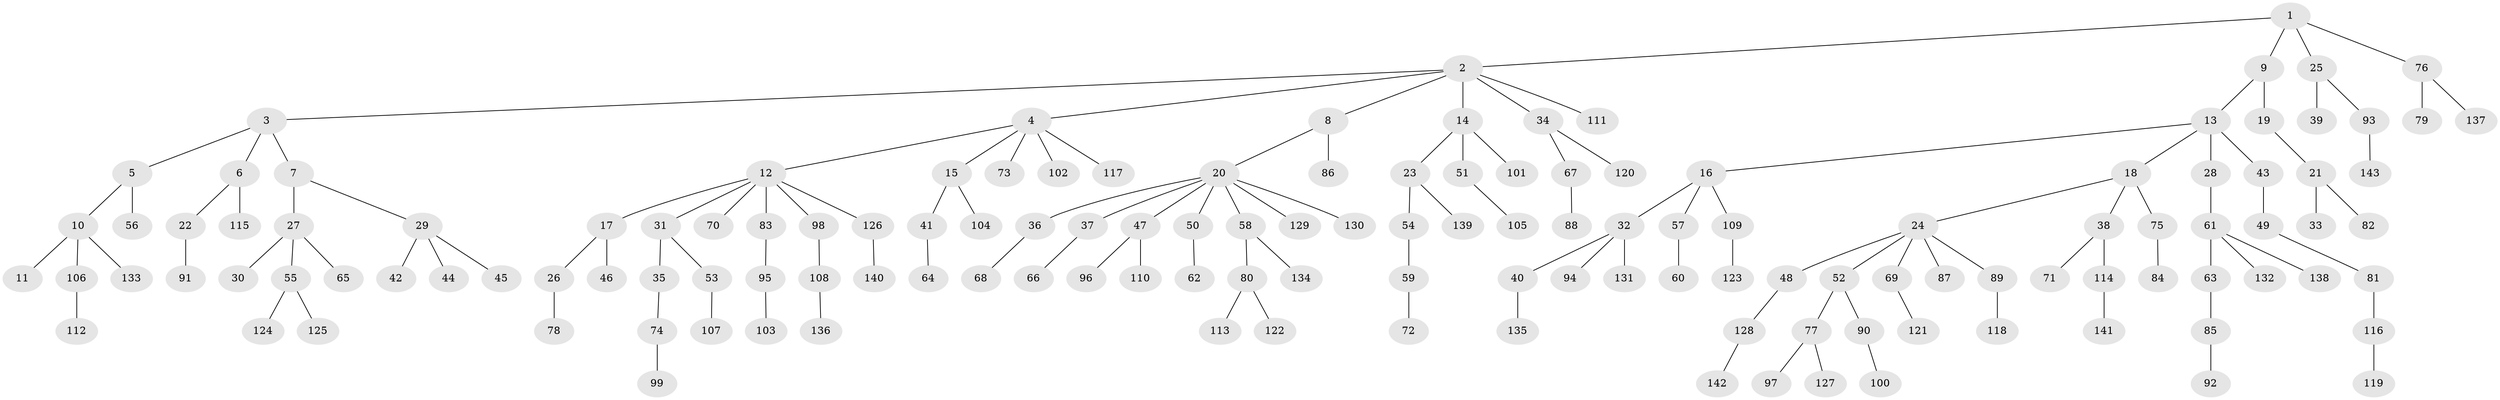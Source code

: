 // coarse degree distribution, {4: 0.06896551724137931, 3: 0.08620689655172414, 5: 0.05172413793103448, 2: 0.20689655172413793, 1: 0.5517241379310345, 6: 0.034482758620689655}
// Generated by graph-tools (version 1.1) at 2025/37/03/04/25 23:37:25]
// undirected, 143 vertices, 142 edges
graph export_dot {
  node [color=gray90,style=filled];
  1;
  2;
  3;
  4;
  5;
  6;
  7;
  8;
  9;
  10;
  11;
  12;
  13;
  14;
  15;
  16;
  17;
  18;
  19;
  20;
  21;
  22;
  23;
  24;
  25;
  26;
  27;
  28;
  29;
  30;
  31;
  32;
  33;
  34;
  35;
  36;
  37;
  38;
  39;
  40;
  41;
  42;
  43;
  44;
  45;
  46;
  47;
  48;
  49;
  50;
  51;
  52;
  53;
  54;
  55;
  56;
  57;
  58;
  59;
  60;
  61;
  62;
  63;
  64;
  65;
  66;
  67;
  68;
  69;
  70;
  71;
  72;
  73;
  74;
  75;
  76;
  77;
  78;
  79;
  80;
  81;
  82;
  83;
  84;
  85;
  86;
  87;
  88;
  89;
  90;
  91;
  92;
  93;
  94;
  95;
  96;
  97;
  98;
  99;
  100;
  101;
  102;
  103;
  104;
  105;
  106;
  107;
  108;
  109;
  110;
  111;
  112;
  113;
  114;
  115;
  116;
  117;
  118;
  119;
  120;
  121;
  122;
  123;
  124;
  125;
  126;
  127;
  128;
  129;
  130;
  131;
  132;
  133;
  134;
  135;
  136;
  137;
  138;
  139;
  140;
  141;
  142;
  143;
  1 -- 2;
  1 -- 9;
  1 -- 25;
  1 -- 76;
  2 -- 3;
  2 -- 4;
  2 -- 8;
  2 -- 14;
  2 -- 34;
  2 -- 111;
  3 -- 5;
  3 -- 6;
  3 -- 7;
  4 -- 12;
  4 -- 15;
  4 -- 73;
  4 -- 102;
  4 -- 117;
  5 -- 10;
  5 -- 56;
  6 -- 22;
  6 -- 115;
  7 -- 27;
  7 -- 29;
  8 -- 20;
  8 -- 86;
  9 -- 13;
  9 -- 19;
  10 -- 11;
  10 -- 106;
  10 -- 133;
  12 -- 17;
  12 -- 31;
  12 -- 70;
  12 -- 83;
  12 -- 98;
  12 -- 126;
  13 -- 16;
  13 -- 18;
  13 -- 28;
  13 -- 43;
  14 -- 23;
  14 -- 51;
  14 -- 101;
  15 -- 41;
  15 -- 104;
  16 -- 32;
  16 -- 57;
  16 -- 109;
  17 -- 26;
  17 -- 46;
  18 -- 24;
  18 -- 38;
  18 -- 75;
  19 -- 21;
  20 -- 36;
  20 -- 37;
  20 -- 47;
  20 -- 50;
  20 -- 58;
  20 -- 129;
  20 -- 130;
  21 -- 33;
  21 -- 82;
  22 -- 91;
  23 -- 54;
  23 -- 139;
  24 -- 48;
  24 -- 52;
  24 -- 69;
  24 -- 87;
  24 -- 89;
  25 -- 39;
  25 -- 93;
  26 -- 78;
  27 -- 30;
  27 -- 55;
  27 -- 65;
  28 -- 61;
  29 -- 42;
  29 -- 44;
  29 -- 45;
  31 -- 35;
  31 -- 53;
  32 -- 40;
  32 -- 94;
  32 -- 131;
  34 -- 67;
  34 -- 120;
  35 -- 74;
  36 -- 68;
  37 -- 66;
  38 -- 71;
  38 -- 114;
  40 -- 135;
  41 -- 64;
  43 -- 49;
  47 -- 96;
  47 -- 110;
  48 -- 128;
  49 -- 81;
  50 -- 62;
  51 -- 105;
  52 -- 77;
  52 -- 90;
  53 -- 107;
  54 -- 59;
  55 -- 124;
  55 -- 125;
  57 -- 60;
  58 -- 80;
  58 -- 134;
  59 -- 72;
  61 -- 63;
  61 -- 132;
  61 -- 138;
  63 -- 85;
  67 -- 88;
  69 -- 121;
  74 -- 99;
  75 -- 84;
  76 -- 79;
  76 -- 137;
  77 -- 97;
  77 -- 127;
  80 -- 113;
  80 -- 122;
  81 -- 116;
  83 -- 95;
  85 -- 92;
  89 -- 118;
  90 -- 100;
  93 -- 143;
  95 -- 103;
  98 -- 108;
  106 -- 112;
  108 -- 136;
  109 -- 123;
  114 -- 141;
  116 -- 119;
  126 -- 140;
  128 -- 142;
}
